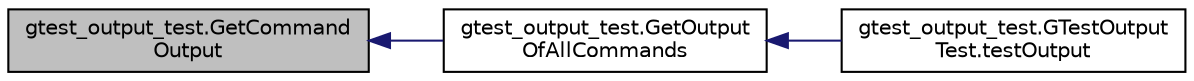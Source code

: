 digraph "gtest_output_test.GetCommandOutput"
{
  edge [fontname="Helvetica",fontsize="10",labelfontname="Helvetica",labelfontsize="10"];
  node [fontname="Helvetica",fontsize="10",shape=record];
  rankdir="LR";
  Node7 [label="gtest_output_test.GetCommand\lOutput",height=0.2,width=0.4,color="black", fillcolor="grey75", style="filled", fontcolor="black"];
  Node7 -> Node8 [dir="back",color="midnightblue",fontsize="10",style="solid",fontname="Helvetica"];
  Node8 [label="gtest_output_test.GetOutput\lOfAllCommands",height=0.2,width=0.4,color="black", fillcolor="white", style="filled",URL="$d6/dc2/namespacegtest__output__test.html#a9d88a4a9a91b97a369abac2170a23ebe"];
  Node8 -> Node9 [dir="back",color="midnightblue",fontsize="10",style="solid",fontname="Helvetica"];
  Node9 [label="gtest_output_test.GTestOutput\lTest.testOutput",height=0.2,width=0.4,color="black", fillcolor="white", style="filled",URL="$de/dbd/classgtest__output__test_1_1_g_test_output_test.html#a1e6b96f68c5bcb8271de3208fa7f9f64"];
}
